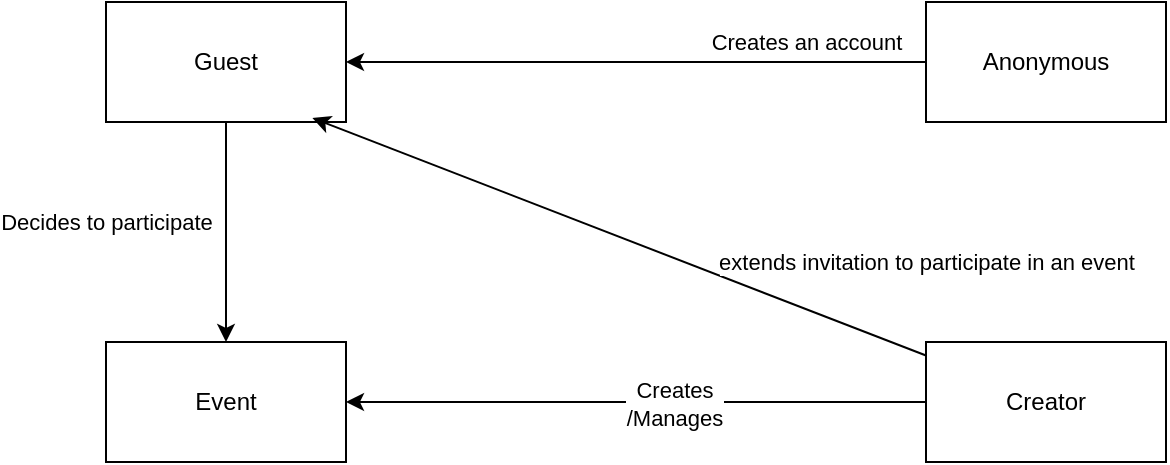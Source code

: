 <mxfile version="20.5.3" type="embed"><diagram name="Page-1" id="Vd6SU4HHTgT0mpTnz9Eb"><mxGraphModel dx="1011" dy="750" grid="1" gridSize="10" guides="1" tooltips="1" connect="1" arrows="1" fold="1" page="1" pageScale="1" pageWidth="827" pageHeight="1169" math="0" shadow="0"><root><mxCell id="0"/><mxCell id="1" parent="0"/><mxCell id="6v9LWpVdTuLYzKwnKzSy-1" value="Anonymous" style="rounded=0;whiteSpace=wrap;html=1;" parent="1" vertex="1"><mxGeometry x="540" y="200" width="120" height="60" as="geometry"/></mxCell><mxCell id="6v9LWpVdTuLYzKwnKzSy-2" value="Guest&lt;br&gt;" style="whiteSpace=wrap;html=1;" parent="1" vertex="1"><mxGeometry x="130" y="200" width="120" height="60" as="geometry"/></mxCell><mxCell id="6v9LWpVdTuLYzKwnKzSy-3" value="Creator&lt;br&gt;" style="whiteSpace=wrap;html=1;" parent="1" vertex="1"><mxGeometry x="540" y="370" width="120" height="60" as="geometry"/></mxCell><mxCell id="6v9LWpVdTuLYzKwnKzSy-5" value="Event" style="whiteSpace=wrap;html=1;" parent="1" vertex="1"><mxGeometry x="130" y="370" width="120" height="60" as="geometry"/></mxCell><mxCell id="6v9LWpVdTuLYzKwnKzSy-8" value="" style="endArrow=classic;html=1;rounded=0;" parent="1" source="6v9LWpVdTuLYzKwnKzSy-3" target="6v9LWpVdTuLYzKwnKzSy-5" edge="1"><mxGeometry width="50" height="50" relative="1" as="geometry"><mxPoint x="390" y="320" as="sourcePoint"/><mxPoint x="440" y="270" as="targetPoint"/></mxGeometry></mxCell><mxCell id="6v9LWpVdTuLYzKwnKzSy-9" value="Creates&lt;br&gt;/Manages" style="edgeLabel;html=1;align=center;verticalAlign=middle;resizable=0;points=[];" parent="6v9LWpVdTuLYzKwnKzSy-8" vertex="1" connectable="0"><mxGeometry x="-0.13" y="1" relative="1" as="geometry"><mxPoint as="offset"/></mxGeometry></mxCell><mxCell id="6v9LWpVdTuLYzKwnKzSy-10" value="" style="endArrow=classic;html=1;rounded=0;" parent="1" source="6v9LWpVdTuLYzKwnKzSy-2" target="6v9LWpVdTuLYzKwnKzSy-5" edge="1"><mxGeometry width="50" height="50" relative="1" as="geometry"><mxPoint x="390" y="320" as="sourcePoint"/><mxPoint x="440" y="270" as="targetPoint"/></mxGeometry></mxCell><mxCell id="6v9LWpVdTuLYzKwnKzSy-11" value="Decides to participate" style="edgeLabel;html=1;align=center;verticalAlign=middle;resizable=0;points=[];" parent="6v9LWpVdTuLYzKwnKzSy-10" vertex="1" connectable="0"><mxGeometry x="0.291" relative="1" as="geometry"><mxPoint x="-60" y="-21" as="offset"/></mxGeometry></mxCell><mxCell id="6v9LWpVdTuLYzKwnKzSy-12" value="" style="endArrow=classic;html=1;rounded=0;" parent="1" source="6v9LWpVdTuLYzKwnKzSy-1" target="6v9LWpVdTuLYzKwnKzSy-2" edge="1"><mxGeometry width="50" height="50" relative="1" as="geometry"><mxPoint x="390" y="320" as="sourcePoint"/><mxPoint x="440" y="270" as="targetPoint"/></mxGeometry></mxCell><mxCell id="6v9LWpVdTuLYzKwnKzSy-13" value="Creates an account" style="edgeLabel;html=1;align=center;verticalAlign=middle;resizable=0;points=[];" parent="6v9LWpVdTuLYzKwnKzSy-12" vertex="1" connectable="0"><mxGeometry x="-0.743" relative="1" as="geometry"><mxPoint x="-23" y="-10" as="offset"/></mxGeometry></mxCell><mxCell id="6v9LWpVdTuLYzKwnKzSy-14" value="" style="endArrow=classic;html=1;rounded=0;entryX=0.86;entryY=0.967;entryDx=0;entryDy=0;entryPerimeter=0;" parent="1" source="6v9LWpVdTuLYzKwnKzSy-3" target="6v9LWpVdTuLYzKwnKzSy-2" edge="1"><mxGeometry width="50" height="50" relative="1" as="geometry"><mxPoint x="450" y="350" as="sourcePoint"/><mxPoint x="500" y="300" as="targetPoint"/></mxGeometry></mxCell><mxCell id="6v9LWpVdTuLYzKwnKzSy-15" value="extends invitation to participate in an event" style="edgeLabel;html=1;align=center;verticalAlign=middle;resizable=0;points=[];" parent="6v9LWpVdTuLYzKwnKzSy-14" vertex="1" connectable="0"><mxGeometry x="-0.246" y="-2" relative="1" as="geometry"><mxPoint x="115" as="offset"/></mxGeometry></mxCell></root></mxGraphModel></diagram></mxfile>